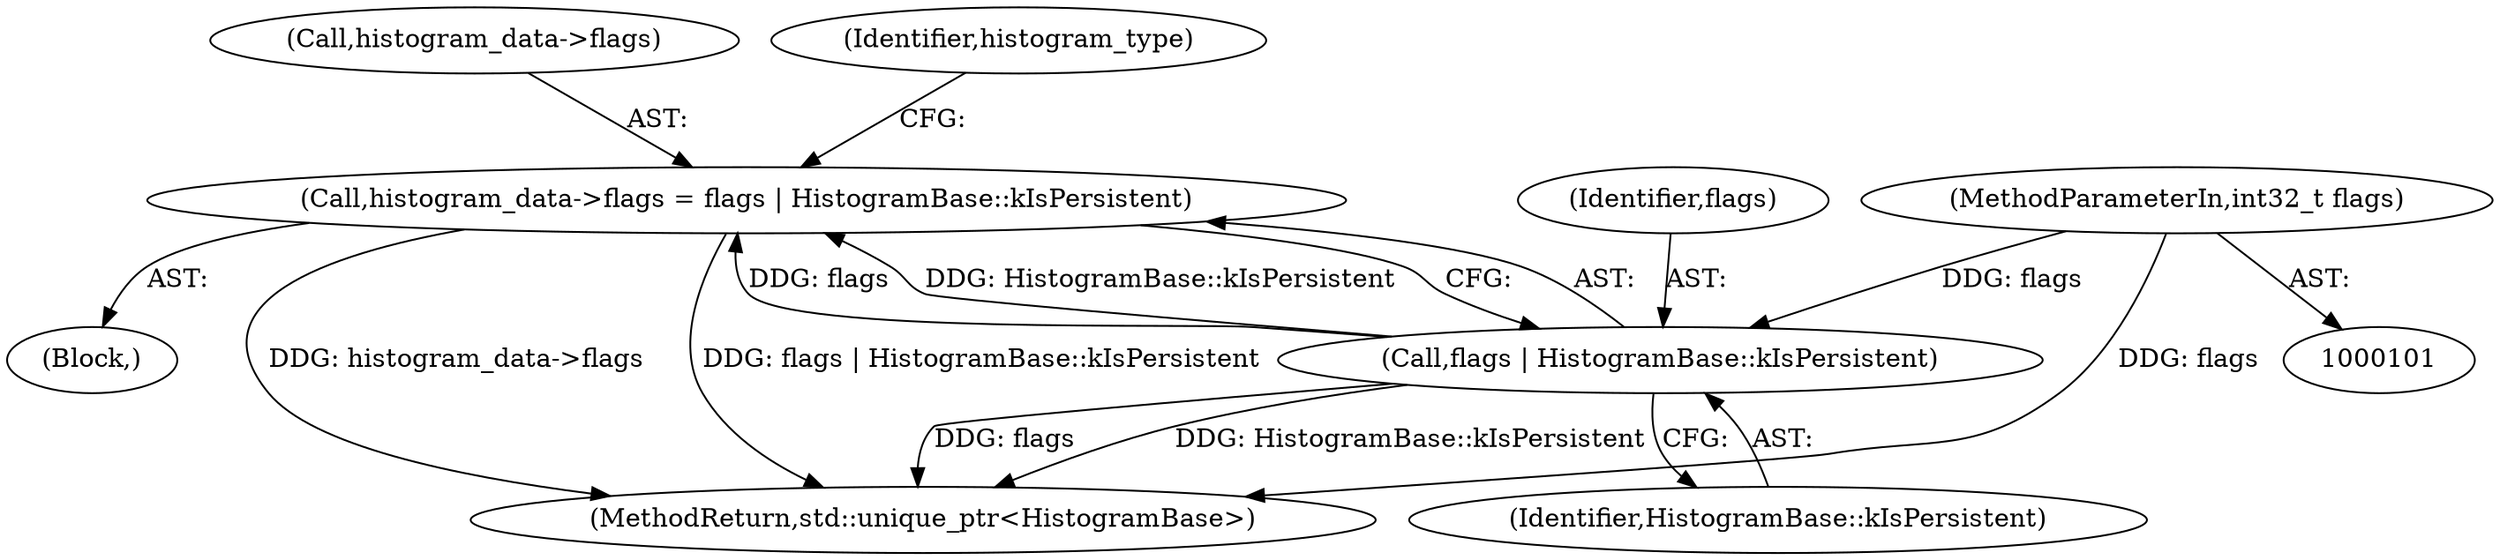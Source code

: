 digraph "0_Chrome_3f38b2253b19f9f9595f79fb92bfb5077e7b1959_0@pointer" {
"1000149" [label="(Call,histogram_data->flags = flags | HistogramBase::kIsPersistent)"];
"1000153" [label="(Call,flags | HistogramBase::kIsPersistent)"];
"1000107" [label="(MethodParameterIn,int32_t flags)"];
"1000149" [label="(Call,histogram_data->flags = flags | HistogramBase::kIsPersistent)"];
"1000153" [label="(Call,flags | HistogramBase::kIsPersistent)"];
"1000155" [label="(Identifier,HistogramBase::kIsPersistent)"];
"1000154" [label="(Identifier,flags)"];
"1000107" [label="(MethodParameterIn,int32_t flags)"];
"1000135" [label="(Block,)"];
"1000373" [label="(MethodReturn,std::unique_ptr<HistogramBase>)"];
"1000150" [label="(Call,histogram_data->flags)"];
"1000158" [label="(Identifier,histogram_type)"];
"1000149" -> "1000135"  [label="AST: "];
"1000149" -> "1000153"  [label="CFG: "];
"1000150" -> "1000149"  [label="AST: "];
"1000153" -> "1000149"  [label="AST: "];
"1000158" -> "1000149"  [label="CFG: "];
"1000149" -> "1000373"  [label="DDG: histogram_data->flags"];
"1000149" -> "1000373"  [label="DDG: flags | HistogramBase::kIsPersistent"];
"1000153" -> "1000149"  [label="DDG: flags"];
"1000153" -> "1000149"  [label="DDG: HistogramBase::kIsPersistent"];
"1000153" -> "1000155"  [label="CFG: "];
"1000154" -> "1000153"  [label="AST: "];
"1000155" -> "1000153"  [label="AST: "];
"1000153" -> "1000373"  [label="DDG: HistogramBase::kIsPersistent"];
"1000153" -> "1000373"  [label="DDG: flags"];
"1000107" -> "1000153"  [label="DDG: flags"];
"1000107" -> "1000101"  [label="AST: "];
"1000107" -> "1000373"  [label="DDG: flags"];
}
